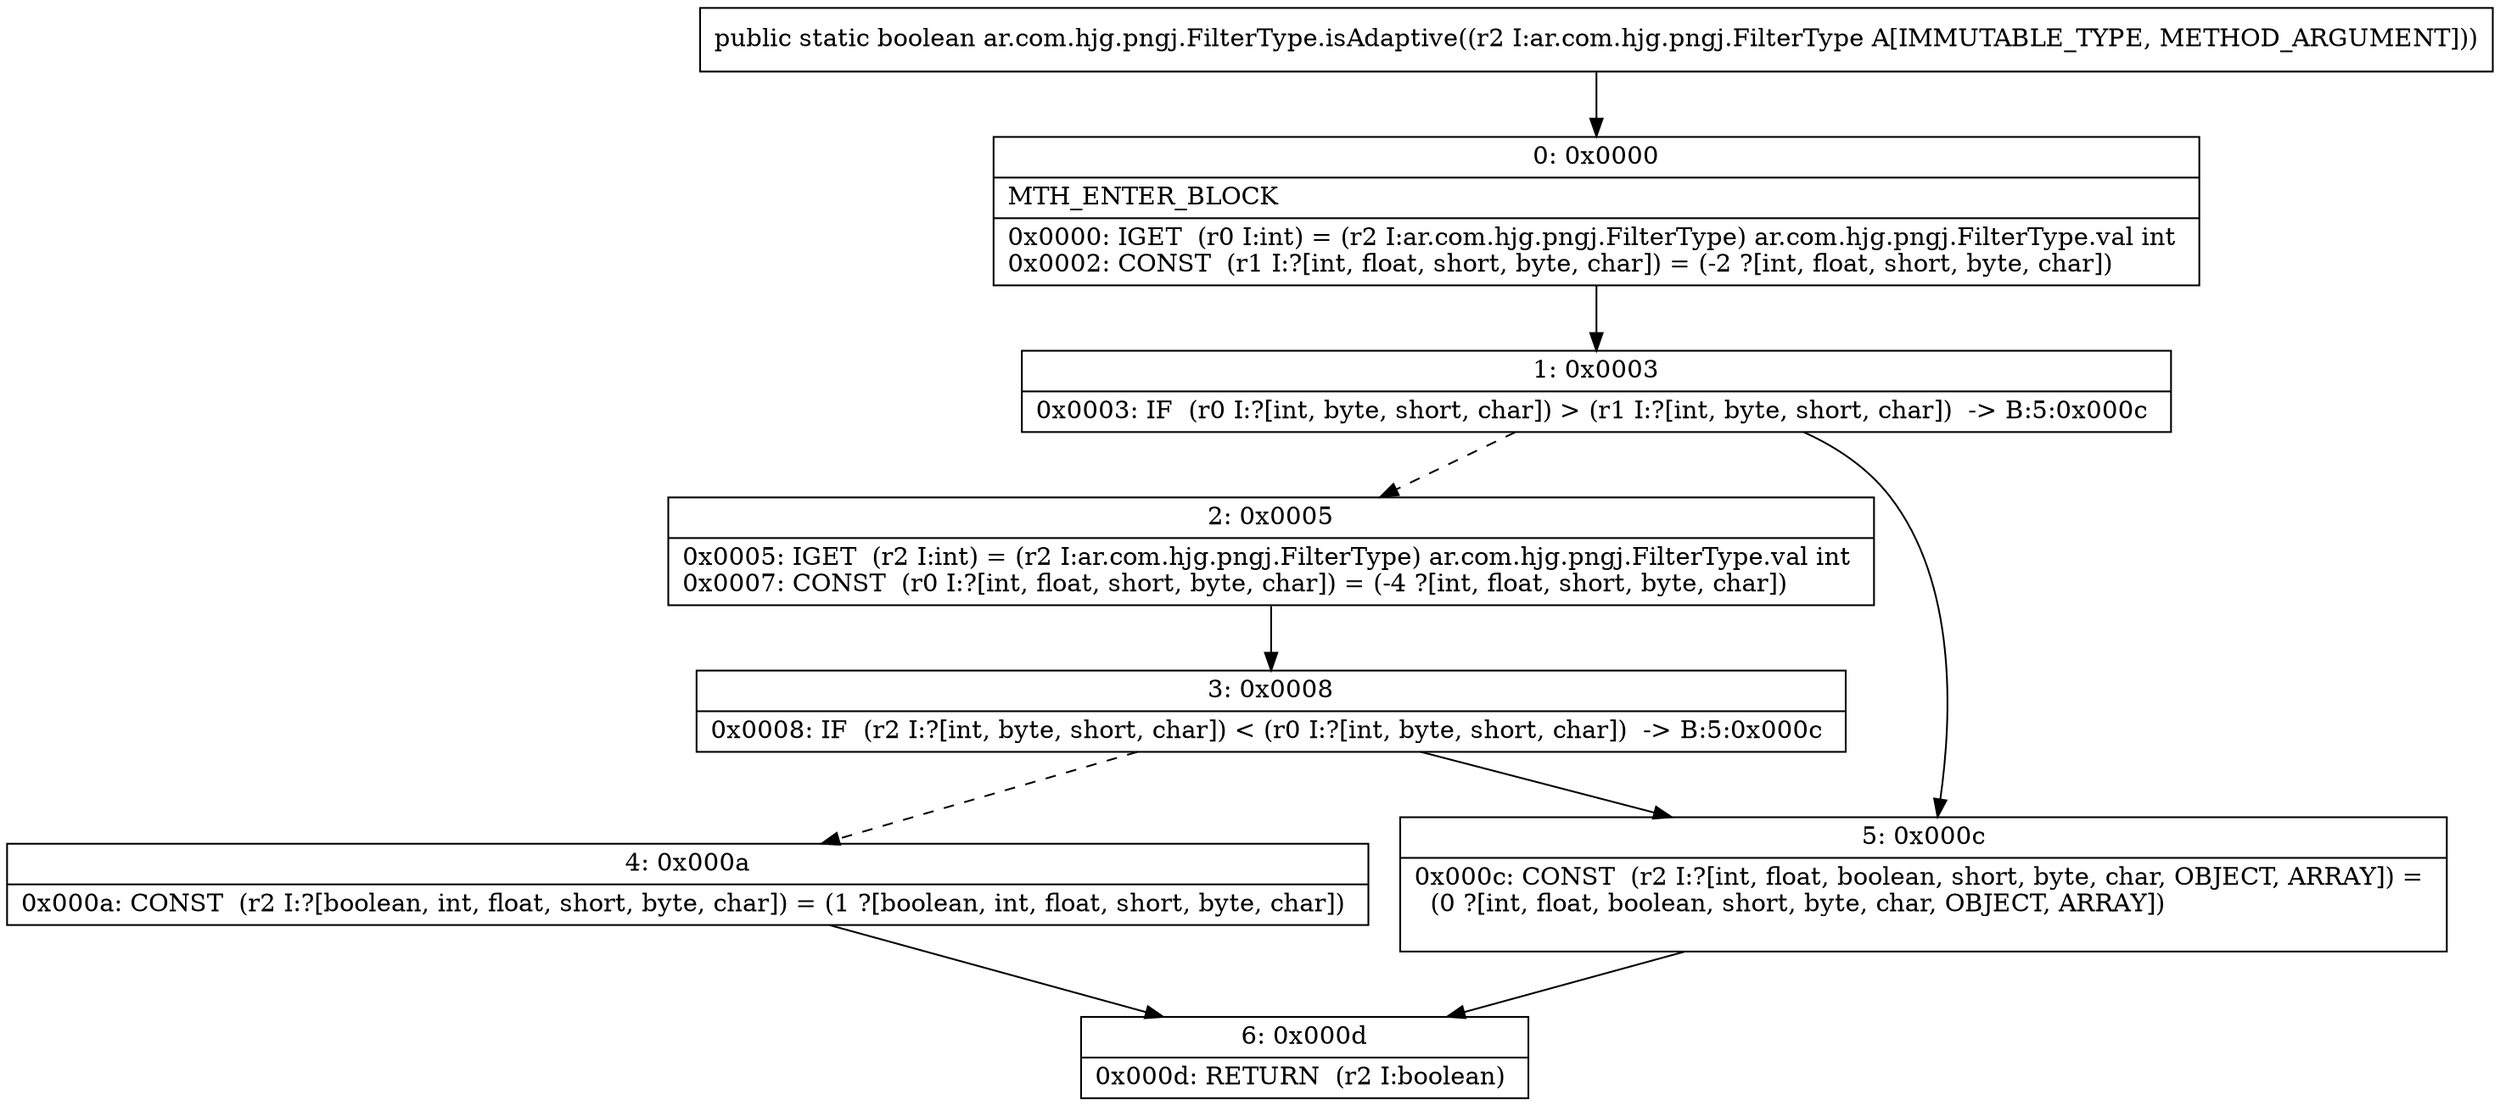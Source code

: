 digraph "CFG forar.com.hjg.pngj.FilterType.isAdaptive(Lar\/com\/hjg\/pngj\/FilterType;)Z" {
Node_0 [shape=record,label="{0\:\ 0x0000|MTH_ENTER_BLOCK\l|0x0000: IGET  (r0 I:int) = (r2 I:ar.com.hjg.pngj.FilterType) ar.com.hjg.pngj.FilterType.val int \l0x0002: CONST  (r1 I:?[int, float, short, byte, char]) = (\-2 ?[int, float, short, byte, char]) \l}"];
Node_1 [shape=record,label="{1\:\ 0x0003|0x0003: IF  (r0 I:?[int, byte, short, char]) \> (r1 I:?[int, byte, short, char])  \-\> B:5:0x000c \l}"];
Node_2 [shape=record,label="{2\:\ 0x0005|0x0005: IGET  (r2 I:int) = (r2 I:ar.com.hjg.pngj.FilterType) ar.com.hjg.pngj.FilterType.val int \l0x0007: CONST  (r0 I:?[int, float, short, byte, char]) = (\-4 ?[int, float, short, byte, char]) \l}"];
Node_3 [shape=record,label="{3\:\ 0x0008|0x0008: IF  (r2 I:?[int, byte, short, char]) \< (r0 I:?[int, byte, short, char])  \-\> B:5:0x000c \l}"];
Node_4 [shape=record,label="{4\:\ 0x000a|0x000a: CONST  (r2 I:?[boolean, int, float, short, byte, char]) = (1 ?[boolean, int, float, short, byte, char]) \l}"];
Node_5 [shape=record,label="{5\:\ 0x000c|0x000c: CONST  (r2 I:?[int, float, boolean, short, byte, char, OBJECT, ARRAY]) = \l  (0 ?[int, float, boolean, short, byte, char, OBJECT, ARRAY])\l \l}"];
Node_6 [shape=record,label="{6\:\ 0x000d|0x000d: RETURN  (r2 I:boolean) \l}"];
MethodNode[shape=record,label="{public static boolean ar.com.hjg.pngj.FilterType.isAdaptive((r2 I:ar.com.hjg.pngj.FilterType A[IMMUTABLE_TYPE, METHOD_ARGUMENT])) }"];
MethodNode -> Node_0;
Node_0 -> Node_1;
Node_1 -> Node_2[style=dashed];
Node_1 -> Node_5;
Node_2 -> Node_3;
Node_3 -> Node_4[style=dashed];
Node_3 -> Node_5;
Node_4 -> Node_6;
Node_5 -> Node_6;
}

